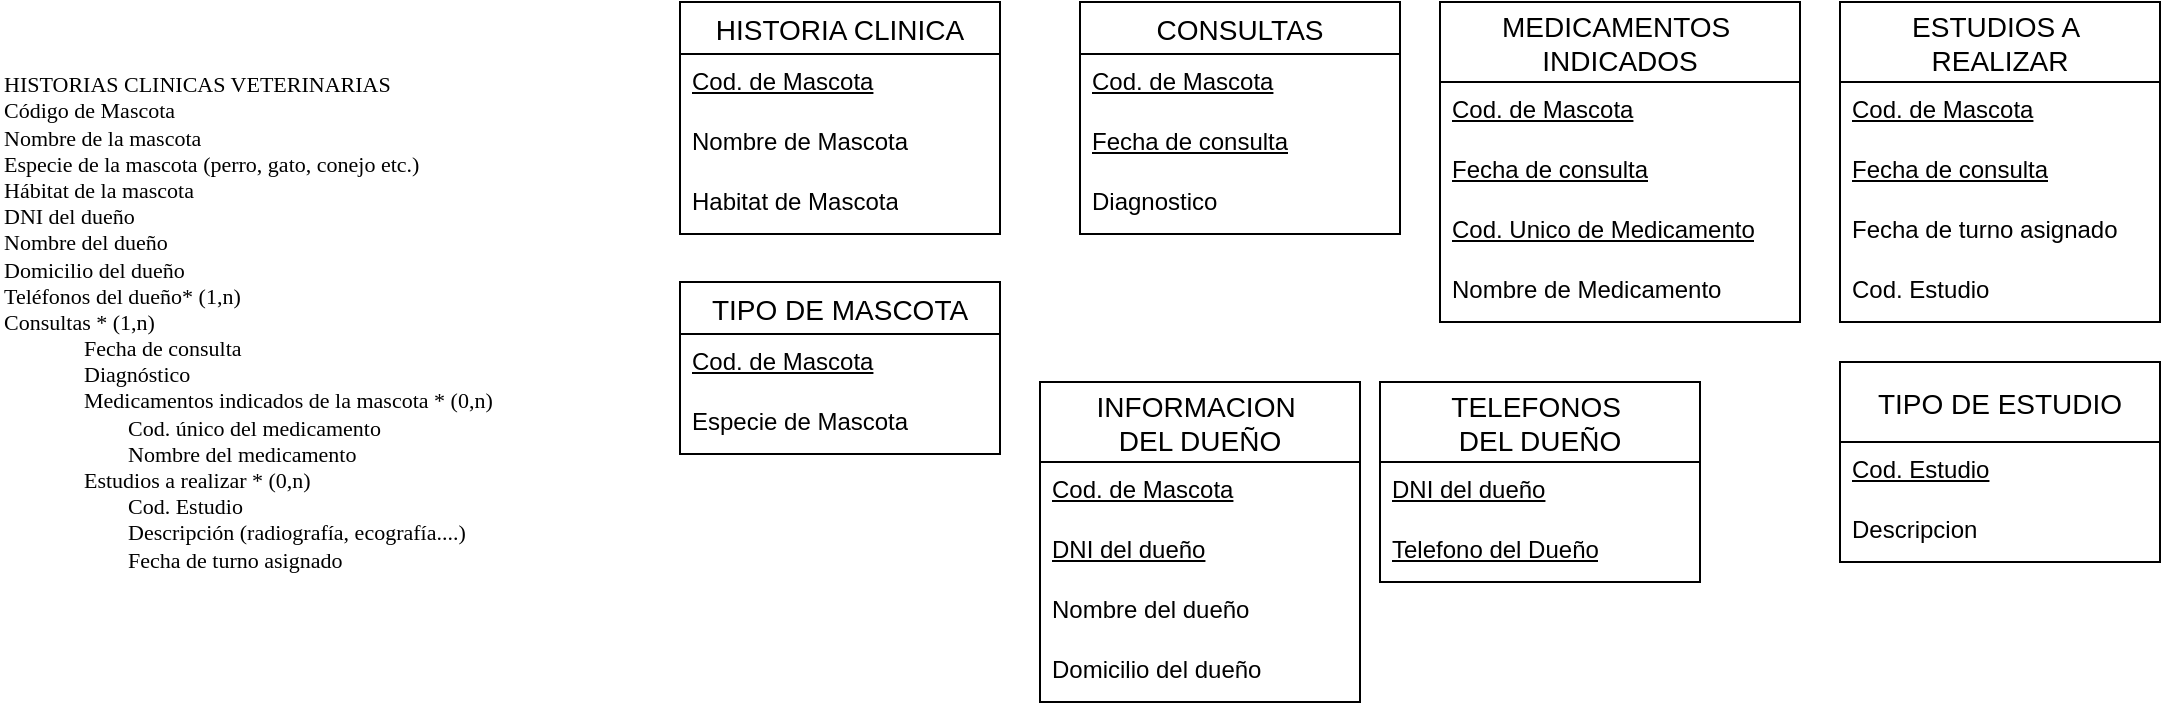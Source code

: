 <mxfile version="24.7.17">
  <diagram id="R2lEEEUBdFMjLlhIrx00" name="Page-1">
    <mxGraphModel dx="1784" dy="501" grid="1" gridSize="10" guides="1" tooltips="1" connect="1" arrows="1" fold="1" page="1" pageScale="1" pageWidth="850" pageHeight="1100" math="0" shadow="0" extFonts="Permanent Marker^https://fonts.googleapis.com/css?family=Permanent+Marker">
      <root>
        <mxCell id="0" />
        <mxCell id="1" parent="0" />
        <mxCell id="vXoAEsmzSxTIeBo6bDXA-1" value="HISTORIA CLINICA" style="swimlane;fontStyle=0;childLayout=stackLayout;horizontal=1;startSize=26;horizontalStack=0;resizeParent=1;resizeParentMax=0;resizeLast=0;collapsible=1;marginBottom=0;align=center;fontSize=14;" parent="1" vertex="1">
          <mxGeometry x="180" y="30" width="160" height="116" as="geometry" />
        </mxCell>
        <mxCell id="vXoAEsmzSxTIeBo6bDXA-2" value="&lt;u&gt;Cod. de Mascota&lt;/u&gt;" style="text;strokeColor=none;fillColor=none;spacingLeft=4;spacingRight=4;overflow=hidden;rotatable=0;points=[[0,0.5],[1,0.5]];portConstraint=eastwest;fontSize=12;whiteSpace=wrap;html=1;" parent="vXoAEsmzSxTIeBo6bDXA-1" vertex="1">
          <mxGeometry y="26" width="160" height="30" as="geometry" />
        </mxCell>
        <mxCell id="vXoAEsmzSxTIeBo6bDXA-3" value="Nombre de Mascota" style="text;strokeColor=none;fillColor=none;spacingLeft=4;spacingRight=4;overflow=hidden;rotatable=0;points=[[0,0.5],[1,0.5]];portConstraint=eastwest;fontSize=12;whiteSpace=wrap;html=1;" parent="vXoAEsmzSxTIeBo6bDXA-1" vertex="1">
          <mxGeometry y="56" width="160" height="30" as="geometry" />
        </mxCell>
        <mxCell id="vXoAEsmzSxTIeBo6bDXA-27" value="Habitat de Mascota" style="text;strokeColor=none;fillColor=none;spacingLeft=4;spacingRight=4;overflow=hidden;rotatable=0;points=[[0,0.5],[1,0.5]];portConstraint=eastwest;fontSize=12;whiteSpace=wrap;html=1;" parent="vXoAEsmzSxTIeBo6bDXA-1" vertex="1">
          <mxGeometry y="86" width="160" height="30" as="geometry" />
        </mxCell>
        <mxCell id="vXoAEsmzSxTIeBo6bDXA-9" value="&lt;div style=&quot;font-size: 11px;&quot;&gt;&lt;font face=&quot;Times New Roman&quot; style=&quot;font-size: 11px;&quot;&gt;HISTORIAS CLINICAS VETERINARIAS&lt;/font&gt;&lt;/div&gt;&lt;div style=&quot;font-size: 11px;&quot;&gt;&lt;font face=&quot;Times New Roman&quot; style=&quot;font-size: 11px;&quot;&gt;Código de Mascota&lt;/font&gt;&lt;/div&gt;&lt;div style=&quot;font-size: 11px;&quot;&gt;&lt;font face=&quot;Times New Roman&quot; style=&quot;font-size: 11px;&quot;&gt;Nombre de la mascota&lt;/font&gt;&lt;/div&gt;&lt;div style=&quot;font-size: 11px;&quot;&gt;&lt;font face=&quot;Times New Roman&quot; style=&quot;font-size: 11px;&quot;&gt;Especie de la mascota (perro, gato, conejo etc.)&lt;/font&gt;&lt;/div&gt;&lt;div style=&quot;font-size: 11px;&quot;&gt;&lt;font face=&quot;Times New Roman&quot; style=&quot;font-size: 11px;&quot;&gt;Hábitat de la mascota&lt;/font&gt;&lt;/div&gt;&lt;div style=&quot;font-size: 11px;&quot;&gt;&lt;font face=&quot;Times New Roman&quot; style=&quot;font-size: 11px;&quot;&gt;DNI del dueño&lt;/font&gt;&lt;/div&gt;&lt;div style=&quot;font-size: 11px;&quot;&gt;&lt;font face=&quot;Times New Roman&quot; style=&quot;font-size: 11px;&quot;&gt;Nombre del dueño&lt;/font&gt;&lt;/div&gt;&lt;div style=&quot;font-size: 11px;&quot;&gt;&lt;font face=&quot;Times New Roman&quot; style=&quot;font-size: 11px;&quot;&gt;Domicilio del dueño&lt;/font&gt;&lt;/div&gt;&lt;div style=&quot;font-size: 11px;&quot;&gt;&lt;font face=&quot;Times New Roman&quot; style=&quot;font-size: 11px;&quot;&gt;Teléfonos del dueño* (1,n)&lt;/font&gt;&lt;/div&gt;&lt;div style=&quot;font-size: 11px;&quot;&gt;&lt;font face=&quot;Times New Roman&quot; style=&quot;font-size: 11px;&quot;&gt;Consultas * (1,n)&lt;/font&gt;&lt;/div&gt;&lt;blockquote style=&quot;margin: 0 0 0 40px; border: none; padding: 0px;&quot;&gt;&lt;div style=&quot;font-size: 11px;&quot;&gt;&lt;font face=&quot;Times New Roman&quot; style=&quot;font-size: 11px;&quot;&gt;Fecha de consulta&lt;/font&gt;&lt;/div&gt;&lt;div style=&quot;font-size: 11px;&quot;&gt;&lt;font face=&quot;Times New Roman&quot; style=&quot;font-size: 11px;&quot;&gt;Diagnóstico&lt;/font&gt;&lt;/div&gt;&lt;div style=&quot;font-size: 11px;&quot;&gt;&lt;font face=&quot;Times New Roman&quot; style=&quot;font-size: 11px;&quot;&gt;Medicamentos indicados de la mascota * (0,n)&lt;/font&gt;&lt;/div&gt;&lt;div style=&quot;font-size: 11px;&quot;&gt;&lt;font face=&quot;Times New Roman&quot; style=&quot;font-size: 11px;&quot;&gt;&lt;span style=&quot;white-space: pre;&quot;&gt;&#x9;&lt;/span&gt;Cod. único del medicamento&lt;/font&gt;&lt;/div&gt;&lt;div style=&quot;font-size: 11px;&quot;&gt;&lt;font face=&quot;Times New Roman&quot; style=&quot;font-size: 11px;&quot;&gt;&lt;span style=&quot;white-space: pre;&quot;&gt;&#x9;&lt;/span&gt;Nombre del medicamento&lt;/font&gt;&lt;/div&gt;&lt;div style=&quot;font-size: 11px;&quot;&gt;&lt;font face=&quot;Times New Roman&quot; style=&quot;font-size: 11px;&quot;&gt;Estudios a realizar * (0,n)&lt;/font&gt;&lt;/div&gt;&lt;div style=&quot;font-size: 11px;&quot;&gt;&lt;span style=&quot;font-family: &amp;quot;Times New Roman&amp;quot;; background-color: initial;&quot;&gt;&lt;span style=&quot;white-space: pre;&quot;&gt;&#x9;&lt;/span&gt;Cod. Estudio&lt;/span&gt;&lt;/div&gt;&lt;div style=&quot;font-size: 11px;&quot;&gt;&lt;span style=&quot;font-family: &amp;quot;Times New Roman&amp;quot;; background-color: initial;&quot;&gt;&lt;span style=&quot;white-space: pre;&quot;&gt;&#x9;&lt;/span&gt;Descripción (radiografía, ecografía....)&lt;/span&gt;&lt;/div&gt;&lt;div style=&quot;font-size: 11px;&quot;&gt;&lt;span style=&quot;font-family: &amp;quot;Times New Roman&amp;quot;; background-color: initial;&quot;&gt;&lt;span style=&quot;white-space: pre;&quot;&gt;&#x9;&lt;/span&gt;Fecha de turno asignado&lt;/span&gt;&lt;/div&gt;&lt;/blockquote&gt;" style="text;html=1;align=left;verticalAlign=middle;whiteSpace=wrap;rounded=0;" parent="1" vertex="1">
          <mxGeometry x="-160" y="50" width="260" height="280" as="geometry" />
        </mxCell>
        <mxCell id="vXoAEsmzSxTIeBo6bDXA-11" value="CONSULTAS" style="swimlane;fontStyle=0;childLayout=stackLayout;horizontal=1;startSize=26;horizontalStack=0;resizeParent=1;resizeParentMax=0;resizeLast=0;collapsible=1;marginBottom=0;align=center;fontSize=14;" parent="1" vertex="1">
          <mxGeometry x="380" y="30" width="160" height="116" as="geometry" />
        </mxCell>
        <mxCell id="vXoAEsmzSxTIeBo6bDXA-12" value="&lt;u&gt;Cod. de Mascota&lt;/u&gt;" style="text;strokeColor=none;fillColor=none;spacingLeft=4;spacingRight=4;overflow=hidden;rotatable=0;points=[[0,0.5],[1,0.5]];portConstraint=eastwest;fontSize=12;whiteSpace=wrap;html=1;" parent="vXoAEsmzSxTIeBo6bDXA-11" vertex="1">
          <mxGeometry y="26" width="160" height="30" as="geometry" />
        </mxCell>
        <mxCell id="vXoAEsmzSxTIeBo6bDXA-13" value="&lt;u&gt;Fecha de consulta&lt;/u&gt;" style="text;strokeColor=none;fillColor=none;spacingLeft=4;spacingRight=4;overflow=hidden;rotatable=0;points=[[0,0.5],[1,0.5]];portConstraint=eastwest;fontSize=12;whiteSpace=wrap;html=1;" parent="vXoAEsmzSxTIeBo6bDXA-11" vertex="1">
          <mxGeometry y="56" width="160" height="30" as="geometry" />
        </mxCell>
        <mxCell id="vXoAEsmzSxTIeBo6bDXA-14" value="Diagnostico" style="text;strokeColor=none;fillColor=none;spacingLeft=4;spacingRight=4;overflow=hidden;rotatable=0;points=[[0,0.5],[1,0.5]];portConstraint=eastwest;fontSize=12;whiteSpace=wrap;html=1;" parent="vXoAEsmzSxTIeBo6bDXA-11" vertex="1">
          <mxGeometry y="86" width="160" height="30" as="geometry" />
        </mxCell>
        <mxCell id="vXoAEsmzSxTIeBo6bDXA-15" value="MEDICAMENTOS &#xa;INDICADOS" style="swimlane;fontStyle=0;childLayout=stackLayout;horizontal=1;startSize=40;horizontalStack=0;resizeParent=1;resizeParentMax=0;resizeLast=0;collapsible=1;marginBottom=0;align=center;fontSize=14;" parent="1" vertex="1">
          <mxGeometry x="560" y="30" width="180" height="160" as="geometry" />
        </mxCell>
        <mxCell id="vXoAEsmzSxTIeBo6bDXA-31" value="&lt;u&gt;Cod. de Mascota&lt;/u&gt;" style="text;strokeColor=none;fillColor=none;spacingLeft=4;spacingRight=4;overflow=hidden;rotatable=0;points=[[0,0.5],[1,0.5]];portConstraint=eastwest;fontSize=12;whiteSpace=wrap;html=1;" parent="vXoAEsmzSxTIeBo6bDXA-15" vertex="1">
          <mxGeometry y="40" width="180" height="30" as="geometry" />
        </mxCell>
        <mxCell id="vXoAEsmzSxTIeBo6bDXA-32" value="&lt;u&gt;Fecha de consulta&lt;/u&gt;" style="text;strokeColor=none;fillColor=none;spacingLeft=4;spacingRight=4;overflow=hidden;rotatable=0;points=[[0,0.5],[1,0.5]];portConstraint=eastwest;fontSize=12;whiteSpace=wrap;html=1;" parent="vXoAEsmzSxTIeBo6bDXA-15" vertex="1">
          <mxGeometry y="70" width="180" height="30" as="geometry" />
        </mxCell>
        <mxCell id="vXoAEsmzSxTIeBo6bDXA-17" value="&lt;u&gt;Cod. Unico de Medicamento&lt;/u&gt;" style="text;strokeColor=none;fillColor=none;spacingLeft=4;spacingRight=4;overflow=hidden;rotatable=0;points=[[0,0.5],[1,0.5]];portConstraint=eastwest;fontSize=12;whiteSpace=wrap;html=1;" parent="vXoAEsmzSxTIeBo6bDXA-15" vertex="1">
          <mxGeometry y="100" width="180" height="30" as="geometry" />
        </mxCell>
        <mxCell id="vXoAEsmzSxTIeBo6bDXA-18" value="Nombre de Medicamento" style="text;strokeColor=none;fillColor=none;spacingLeft=4;spacingRight=4;overflow=hidden;rotatable=0;points=[[0,0.5],[1,0.5]];portConstraint=eastwest;fontSize=12;whiteSpace=wrap;html=1;" parent="vXoAEsmzSxTIeBo6bDXA-15" vertex="1">
          <mxGeometry y="130" width="180" height="30" as="geometry" />
        </mxCell>
        <mxCell id="vXoAEsmzSxTIeBo6bDXA-19" value="TELEFONOS &#xa;DEL DUEÑO" style="swimlane;fontStyle=0;childLayout=stackLayout;horizontal=1;startSize=40;horizontalStack=0;resizeParent=1;resizeParentMax=0;resizeLast=0;collapsible=1;marginBottom=0;align=center;fontSize=14;" parent="1" vertex="1">
          <mxGeometry x="530" y="220" width="160" height="100" as="geometry" />
        </mxCell>
        <mxCell id="dZip6Z7AYtFTU6goFjOu-4" value="&lt;u&gt;DNI del dueño&lt;/u&gt;" style="text;strokeColor=none;fillColor=none;spacingLeft=4;spacingRight=4;overflow=hidden;rotatable=0;points=[[0,0.5],[1,0.5]];portConstraint=eastwest;fontSize=12;whiteSpace=wrap;html=1;" vertex="1" parent="vXoAEsmzSxTIeBo6bDXA-19">
          <mxGeometry y="40" width="160" height="30" as="geometry" />
        </mxCell>
        <mxCell id="vXoAEsmzSxTIeBo6bDXA-21" value="&lt;u&gt;Telefono del Dueño&lt;/u&gt;" style="text;strokeColor=none;fillColor=none;spacingLeft=4;spacingRight=4;overflow=hidden;rotatable=0;points=[[0,0.5],[1,0.5]];portConstraint=eastwest;fontSize=12;whiteSpace=wrap;html=1;" parent="vXoAEsmzSxTIeBo6bDXA-19" vertex="1">
          <mxGeometry y="70" width="160" height="30" as="geometry" />
        </mxCell>
        <mxCell id="vXoAEsmzSxTIeBo6bDXA-23" value="ESTUDIOS A &#xa;REALIZAR" style="swimlane;fontStyle=0;childLayout=stackLayout;horizontal=1;startSize=40;horizontalStack=0;resizeParent=1;resizeParentMax=0;resizeLast=0;collapsible=1;marginBottom=0;align=center;fontSize=14;" parent="1" vertex="1">
          <mxGeometry x="760" y="30" width="160" height="160" as="geometry" />
        </mxCell>
        <mxCell id="vXoAEsmzSxTIeBo6bDXA-33" value="&lt;u&gt;Cod. de Mascota&lt;/u&gt;" style="text;strokeColor=none;fillColor=none;spacingLeft=4;spacingRight=4;overflow=hidden;rotatable=0;points=[[0,0.5],[1,0.5]];portConstraint=eastwest;fontSize=12;whiteSpace=wrap;html=1;" parent="vXoAEsmzSxTIeBo6bDXA-23" vertex="1">
          <mxGeometry y="40" width="160" height="30" as="geometry" />
        </mxCell>
        <mxCell id="vXoAEsmzSxTIeBo6bDXA-34" value="&lt;u&gt;Fecha de consulta&lt;/u&gt;" style="text;strokeColor=none;fillColor=none;spacingLeft=4;spacingRight=4;overflow=hidden;rotatable=0;points=[[0,0.5],[1,0.5]];portConstraint=eastwest;fontSize=12;whiteSpace=wrap;html=1;" parent="vXoAEsmzSxTIeBo6bDXA-23" vertex="1">
          <mxGeometry y="70" width="160" height="30" as="geometry" />
        </mxCell>
        <mxCell id="vXoAEsmzSxTIeBo6bDXA-26" value="Fecha de turno asignado" style="text;strokeColor=none;fillColor=none;spacingLeft=4;spacingRight=4;overflow=hidden;rotatable=0;points=[[0,0.5],[1,0.5]];portConstraint=eastwest;fontSize=12;whiteSpace=wrap;html=1;" parent="vXoAEsmzSxTIeBo6bDXA-23" vertex="1">
          <mxGeometry y="100" width="160" height="30" as="geometry" />
        </mxCell>
        <mxCell id="dZip6Z7AYtFTU6goFjOu-16" value="Cod. Estudio" style="text;strokeColor=none;fillColor=none;spacingLeft=4;spacingRight=4;overflow=hidden;rotatable=0;points=[[0,0.5],[1,0.5]];portConstraint=eastwest;fontSize=12;whiteSpace=wrap;html=1;" vertex="1" parent="vXoAEsmzSxTIeBo6bDXA-23">
          <mxGeometry y="130" width="160" height="30" as="geometry" />
        </mxCell>
        <mxCell id="dZip6Z7AYtFTU6goFjOu-1" value="INFORMACION &#xa;DEL DUEÑO" style="swimlane;fontStyle=0;childLayout=stackLayout;horizontal=1;startSize=40;horizontalStack=0;resizeParent=1;resizeParentMax=0;resizeLast=0;collapsible=1;marginBottom=0;align=center;fontSize=14;" vertex="1" parent="1">
          <mxGeometry x="360" y="220" width="160" height="160" as="geometry" />
        </mxCell>
        <mxCell id="dZip6Z7AYtFTU6goFjOu-2" value="&lt;u&gt;Cod. de Mascota&lt;/u&gt;" style="text;strokeColor=none;fillColor=none;spacingLeft=4;spacingRight=4;overflow=hidden;rotatable=0;points=[[0,0.5],[1,0.5]];portConstraint=eastwest;fontSize=12;whiteSpace=wrap;html=1;" vertex="1" parent="dZip6Z7AYtFTU6goFjOu-1">
          <mxGeometry y="40" width="160" height="30" as="geometry" />
        </mxCell>
        <mxCell id="vXoAEsmzSxTIeBo6bDXA-28" value="&lt;u&gt;DNI del dueño&lt;/u&gt;" style="text;strokeColor=none;fillColor=none;spacingLeft=4;spacingRight=4;overflow=hidden;rotatable=0;points=[[0,0.5],[1,0.5]];portConstraint=eastwest;fontSize=12;whiteSpace=wrap;html=1;" parent="dZip6Z7AYtFTU6goFjOu-1" vertex="1">
          <mxGeometry y="70" width="160" height="30" as="geometry" />
        </mxCell>
        <mxCell id="vXoAEsmzSxTIeBo6bDXA-29" value="Nombre del dueño" style="text;strokeColor=none;fillColor=none;spacingLeft=4;spacingRight=4;overflow=hidden;rotatable=0;points=[[0,0.5],[1,0.5]];portConstraint=eastwest;fontSize=12;whiteSpace=wrap;html=1;" parent="dZip6Z7AYtFTU6goFjOu-1" vertex="1">
          <mxGeometry y="100" width="160" height="30" as="geometry" />
        </mxCell>
        <mxCell id="vXoAEsmzSxTIeBo6bDXA-30" value="Domicilio del dueño" style="text;strokeColor=none;fillColor=none;spacingLeft=4;spacingRight=4;overflow=hidden;rotatable=0;points=[[0,0.5],[1,0.5]];portConstraint=eastwest;fontSize=12;whiteSpace=wrap;html=1;" parent="dZip6Z7AYtFTU6goFjOu-1" vertex="1">
          <mxGeometry y="130" width="160" height="30" as="geometry" />
        </mxCell>
        <mxCell id="dZip6Z7AYtFTU6goFjOu-5" value="TIPO DE ESTUDIO" style="swimlane;fontStyle=0;childLayout=stackLayout;horizontal=1;startSize=40;horizontalStack=0;resizeParent=1;resizeParentMax=0;resizeLast=0;collapsible=1;marginBottom=0;align=center;fontSize=14;" vertex="1" parent="1">
          <mxGeometry x="760" y="210" width="160" height="100" as="geometry" />
        </mxCell>
        <mxCell id="dZip6Z7AYtFTU6goFjOu-8" value="&lt;u&gt;Cod. Estudio&lt;/u&gt;" style="text;strokeColor=none;fillColor=none;spacingLeft=4;spacingRight=4;overflow=hidden;rotatable=0;points=[[0,0.5],[1,0.5]];portConstraint=eastwest;fontSize=12;whiteSpace=wrap;html=1;" vertex="1" parent="dZip6Z7AYtFTU6goFjOu-5">
          <mxGeometry y="40" width="160" height="30" as="geometry" />
        </mxCell>
        <mxCell id="dZip6Z7AYtFTU6goFjOu-9" value="Descripcion" style="text;strokeColor=none;fillColor=none;spacingLeft=4;spacingRight=4;overflow=hidden;rotatable=0;points=[[0,0.5],[1,0.5]];portConstraint=eastwest;fontSize=12;whiteSpace=wrap;html=1;" vertex="1" parent="dZip6Z7AYtFTU6goFjOu-5">
          <mxGeometry y="70" width="160" height="30" as="geometry" />
        </mxCell>
        <mxCell id="dZip6Z7AYtFTU6goFjOu-11" value="TIPO DE MASCOTA" style="swimlane;fontStyle=0;childLayout=stackLayout;horizontal=1;startSize=26;horizontalStack=0;resizeParent=1;resizeParentMax=0;resizeLast=0;collapsible=1;marginBottom=0;align=center;fontSize=14;" vertex="1" parent="1">
          <mxGeometry x="180" y="170" width="160" height="86" as="geometry" />
        </mxCell>
        <mxCell id="dZip6Z7AYtFTU6goFjOu-12" value="&lt;u&gt;Cod. de Mascota&lt;/u&gt;" style="text;strokeColor=none;fillColor=none;spacingLeft=4;spacingRight=4;overflow=hidden;rotatable=0;points=[[0,0.5],[1,0.5]];portConstraint=eastwest;fontSize=12;whiteSpace=wrap;html=1;" vertex="1" parent="dZip6Z7AYtFTU6goFjOu-11">
          <mxGeometry y="26" width="160" height="30" as="geometry" />
        </mxCell>
        <mxCell id="dZip6Z7AYtFTU6goFjOu-14" value="Especie de Mascota" style="text;strokeColor=none;fillColor=none;spacingLeft=4;spacingRight=4;overflow=hidden;rotatable=0;points=[[0,0.5],[1,0.5]];portConstraint=eastwest;fontSize=12;whiteSpace=wrap;html=1;" vertex="1" parent="dZip6Z7AYtFTU6goFjOu-11">
          <mxGeometry y="56" width="160" height="30" as="geometry" />
        </mxCell>
      </root>
    </mxGraphModel>
  </diagram>
</mxfile>
